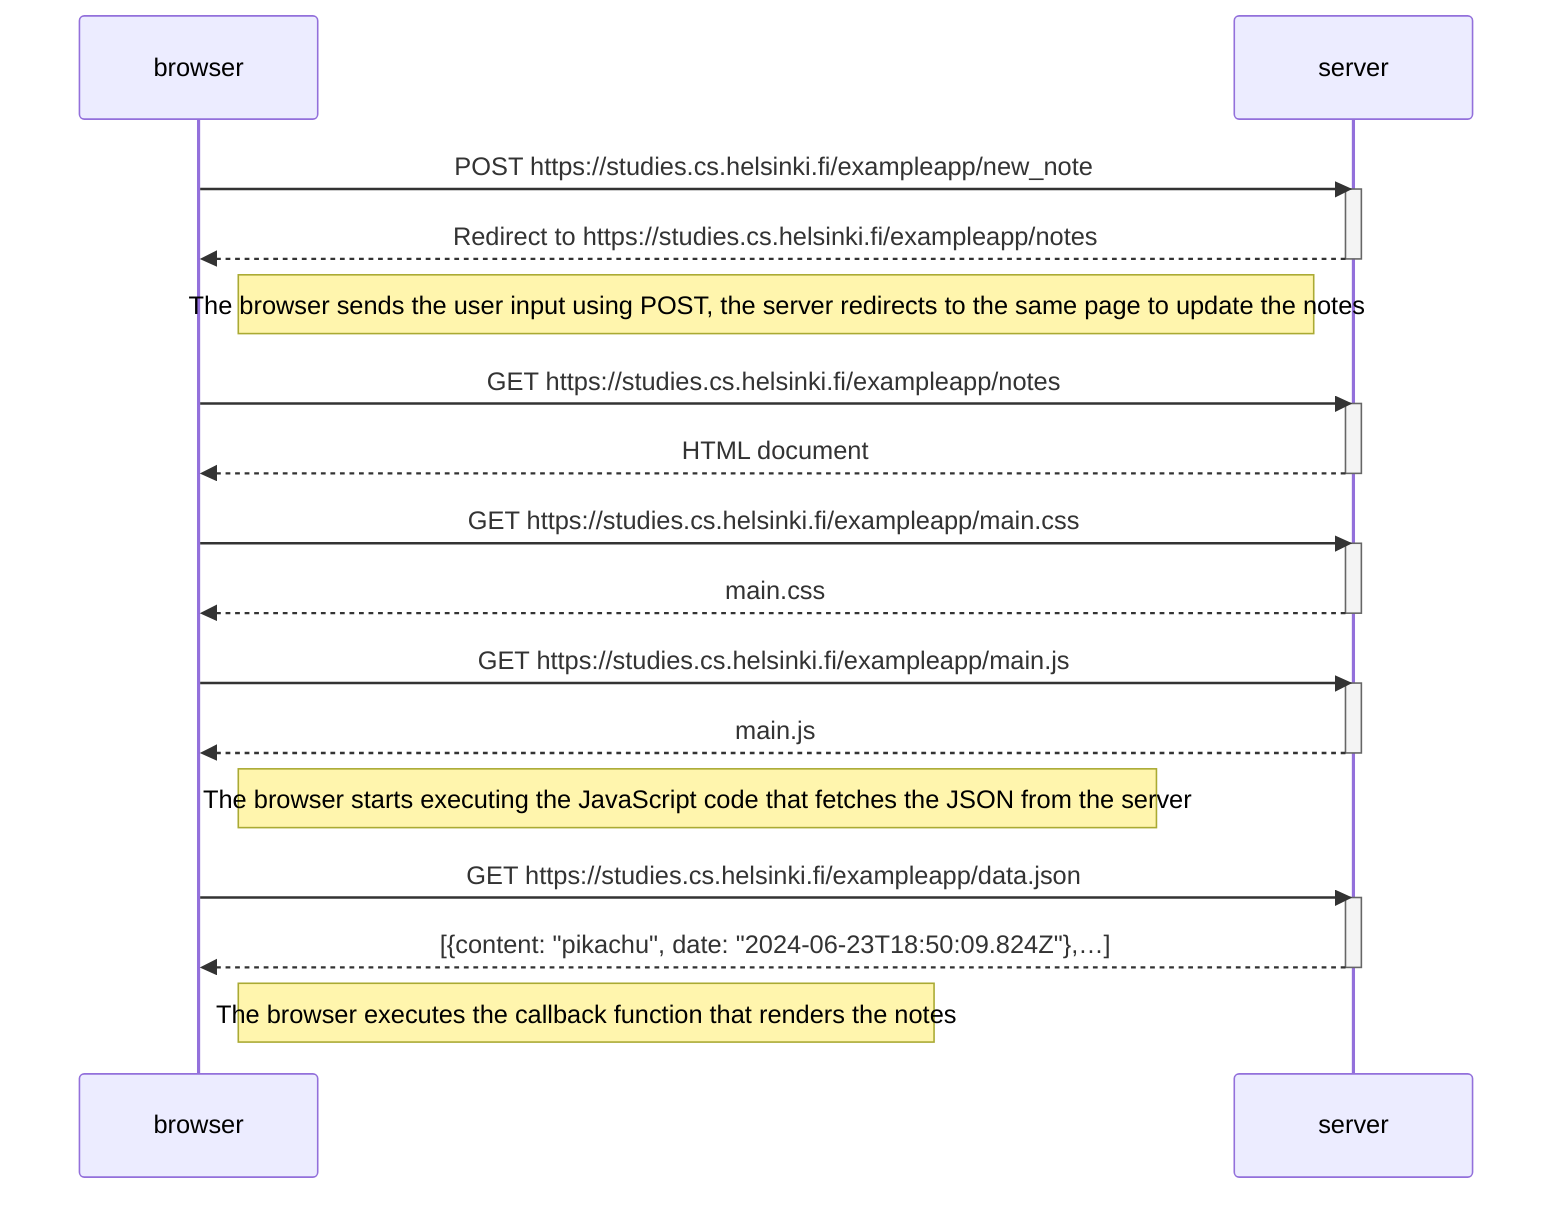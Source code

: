 sequenceDiagram
    participant browser
    participant server

    browser->>server: POST https://studies.cs.helsinki.fi/exampleapp/new_note
    activate server
    server-->>browser: Redirect to https://studies.cs.helsinki.fi/exampleapp/notes
    deactivate server

    Note right of browser: The browser sends the user input using POST, the server redirects to the same page to update the notes

    browser->>server: GET https://studies.cs.helsinki.fi/exampleapp/notes
    activate server
    server-->>browser: HTML document
    deactivate server

    browser->>server: GET https://studies.cs.helsinki.fi/exampleapp/main.css
    activate server
    server-->>browser: main.css
    deactivate server

    browser->>server: GET https://studies.cs.helsinki.fi/exampleapp/main.js
    activate server
    server-->>browser: main.js
    deactivate server

    Note right of browser: The browser starts executing the JavaScript code that fetches the JSON from the server

    browser->>server: GET https://studies.cs.helsinki.fi/exampleapp/data.json
    activate server
    server-->>browser: [{content: "pikachu", date: "2024-06-23T18:50:09.824Z"},…]
    deactivate server

    Note right of browser: The browser executes the callback function that renders the notes